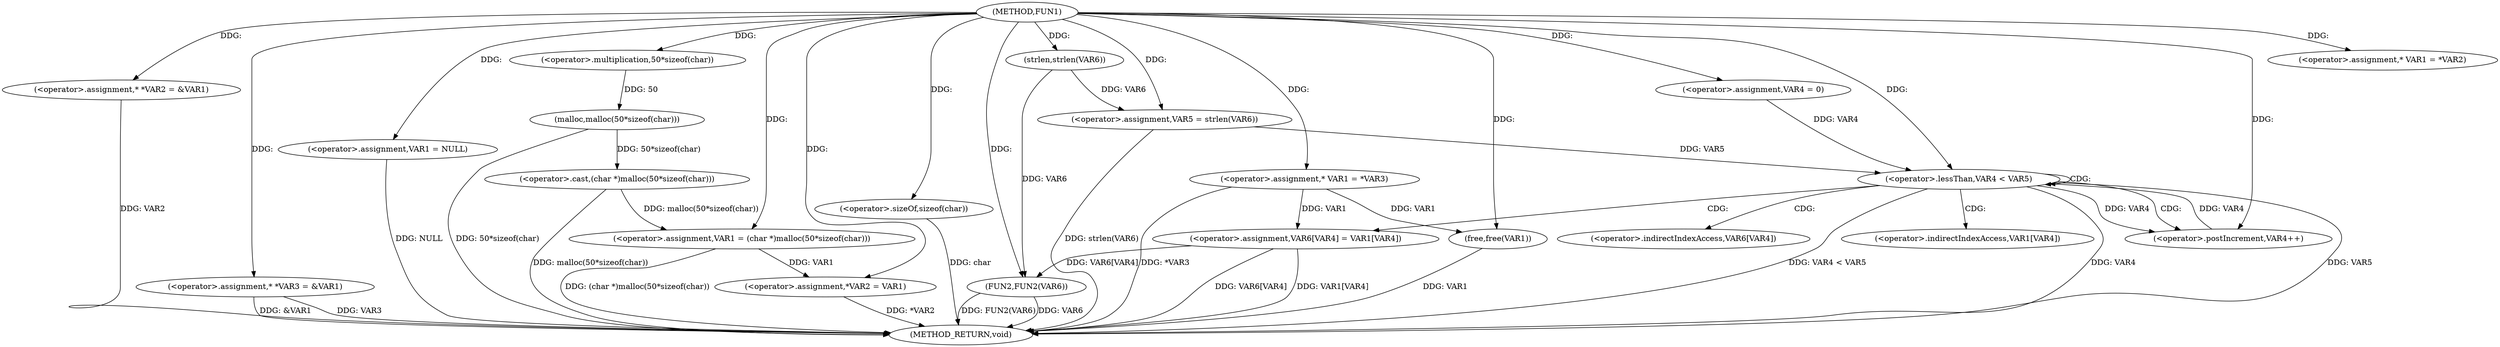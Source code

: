 digraph FUN1 {  
"1000100" [label = "(METHOD,FUN1)" ]
"1000170" [label = "(METHOD_RETURN,void)" ]
"1000104" [label = "(<operator>.assignment,* *VAR2 = &VAR1)" ]
"1000109" [label = "(<operator>.assignment,* *VAR3 = &VAR1)" ]
"1000113" [label = "(<operator>.assignment,VAR1 = NULL)" ]
"1000118" [label = "(<operator>.assignment,* VAR1 = *VAR2)" ]
"1000122" [label = "(<operator>.assignment,VAR1 = (char *)malloc(50*sizeof(char)))" ]
"1000124" [label = "(<operator>.cast,(char *)malloc(50*sizeof(char)))" ]
"1000126" [label = "(malloc,malloc(50*sizeof(char)))" ]
"1000127" [label = "(<operator>.multiplication,50*sizeof(char))" ]
"1000129" [label = "(<operator>.sizeOf,sizeof(char))" ]
"1000131" [label = "(<operator>.assignment,*VAR2 = VAR1)" ]
"1000137" [label = "(<operator>.assignment,* VAR1 = *VAR3)" ]
"1000145" [label = "(<operator>.assignment,VAR5 = strlen(VAR6))" ]
"1000147" [label = "(strlen,strlen(VAR6))" ]
"1000150" [label = "(<operator>.assignment,VAR4 = 0)" ]
"1000153" [label = "(<operator>.lessThan,VAR4 < VAR5)" ]
"1000156" [label = "(<operator>.postIncrement,VAR4++)" ]
"1000159" [label = "(<operator>.assignment,VAR6[VAR4] = VAR1[VAR4])" ]
"1000166" [label = "(FUN2,FUN2(VAR6))" ]
"1000168" [label = "(free,free(VAR1))" ]
"1000160" [label = "(<operator>.indirectIndexAccess,VAR6[VAR4])" ]
"1000163" [label = "(<operator>.indirectIndexAccess,VAR1[VAR4])" ]
  "1000168" -> "1000170"  [ label = "DDG: VAR1"] 
  "1000104" -> "1000170"  [ label = "DDG: VAR2"] 
  "1000159" -> "1000170"  [ label = "DDG: VAR6[VAR4]"] 
  "1000166" -> "1000170"  [ label = "DDG: FUN2(VAR6)"] 
  "1000113" -> "1000170"  [ label = "DDG: NULL"] 
  "1000153" -> "1000170"  [ label = "DDG: VAR4"] 
  "1000159" -> "1000170"  [ label = "DDG: VAR1[VAR4]"] 
  "1000129" -> "1000170"  [ label = "DDG: char"] 
  "1000124" -> "1000170"  [ label = "DDG: malloc(50*sizeof(char))"] 
  "1000131" -> "1000170"  [ label = "DDG: *VAR2"] 
  "1000137" -> "1000170"  [ label = "DDG: *VAR3"] 
  "1000153" -> "1000170"  [ label = "DDG: VAR5"] 
  "1000166" -> "1000170"  [ label = "DDG: VAR6"] 
  "1000126" -> "1000170"  [ label = "DDG: 50*sizeof(char)"] 
  "1000153" -> "1000170"  [ label = "DDG: VAR4 < VAR5"] 
  "1000109" -> "1000170"  [ label = "DDG: VAR3"] 
  "1000145" -> "1000170"  [ label = "DDG: strlen(VAR6)"] 
  "1000109" -> "1000170"  [ label = "DDG: &VAR1"] 
  "1000122" -> "1000170"  [ label = "DDG: (char *)malloc(50*sizeof(char))"] 
  "1000100" -> "1000104"  [ label = "DDG: "] 
  "1000100" -> "1000109"  [ label = "DDG: "] 
  "1000100" -> "1000113"  [ label = "DDG: "] 
  "1000100" -> "1000118"  [ label = "DDG: "] 
  "1000124" -> "1000122"  [ label = "DDG: malloc(50*sizeof(char))"] 
  "1000100" -> "1000122"  [ label = "DDG: "] 
  "1000126" -> "1000124"  [ label = "DDG: 50*sizeof(char)"] 
  "1000127" -> "1000126"  [ label = "DDG: 50"] 
  "1000100" -> "1000127"  [ label = "DDG: "] 
  "1000100" -> "1000129"  [ label = "DDG: "] 
  "1000122" -> "1000131"  [ label = "DDG: VAR1"] 
  "1000100" -> "1000131"  [ label = "DDG: "] 
  "1000100" -> "1000137"  [ label = "DDG: "] 
  "1000147" -> "1000145"  [ label = "DDG: VAR6"] 
  "1000100" -> "1000145"  [ label = "DDG: "] 
  "1000100" -> "1000147"  [ label = "DDG: "] 
  "1000100" -> "1000150"  [ label = "DDG: "] 
  "1000150" -> "1000153"  [ label = "DDG: VAR4"] 
  "1000156" -> "1000153"  [ label = "DDG: VAR4"] 
  "1000100" -> "1000153"  [ label = "DDG: "] 
  "1000145" -> "1000153"  [ label = "DDG: VAR5"] 
  "1000153" -> "1000156"  [ label = "DDG: VAR4"] 
  "1000100" -> "1000156"  [ label = "DDG: "] 
  "1000137" -> "1000159"  [ label = "DDG: VAR1"] 
  "1000159" -> "1000166"  [ label = "DDG: VAR6[VAR4]"] 
  "1000147" -> "1000166"  [ label = "DDG: VAR6"] 
  "1000100" -> "1000166"  [ label = "DDG: "] 
  "1000137" -> "1000168"  [ label = "DDG: VAR1"] 
  "1000100" -> "1000168"  [ label = "DDG: "] 
  "1000153" -> "1000163"  [ label = "CDG: "] 
  "1000153" -> "1000156"  [ label = "CDG: "] 
  "1000153" -> "1000160"  [ label = "CDG: "] 
  "1000153" -> "1000153"  [ label = "CDG: "] 
  "1000153" -> "1000159"  [ label = "CDG: "] 
}
